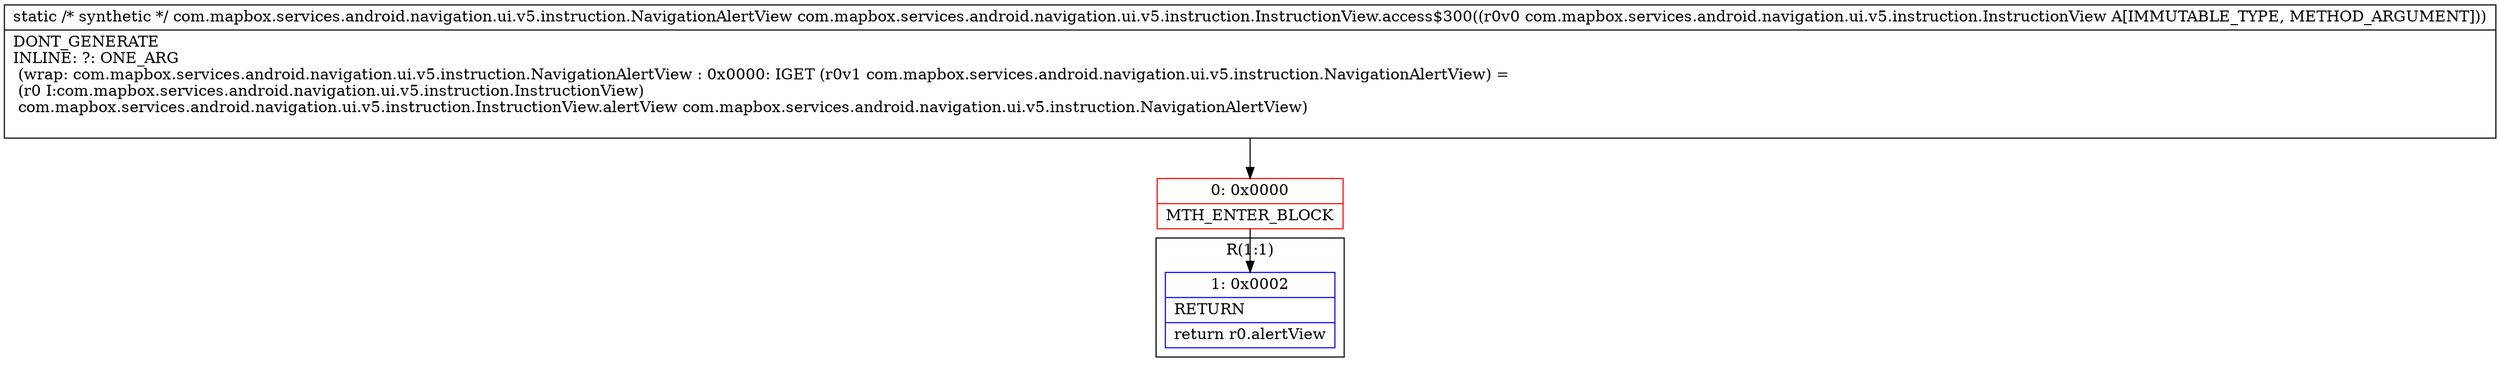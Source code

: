 digraph "CFG forcom.mapbox.services.android.navigation.ui.v5.instruction.InstructionView.access$300(Lcom\/mapbox\/services\/android\/navigation\/ui\/v5\/instruction\/InstructionView;)Lcom\/mapbox\/services\/android\/navigation\/ui\/v5\/instruction\/NavigationAlertView;" {
subgraph cluster_Region_28049485 {
label = "R(1:1)";
node [shape=record,color=blue];
Node_1 [shape=record,label="{1\:\ 0x0002|RETURN\l|return r0.alertView\l}"];
}
Node_0 [shape=record,color=red,label="{0\:\ 0x0000|MTH_ENTER_BLOCK\l}"];
MethodNode[shape=record,label="{static \/* synthetic *\/ com.mapbox.services.android.navigation.ui.v5.instruction.NavigationAlertView com.mapbox.services.android.navigation.ui.v5.instruction.InstructionView.access$300((r0v0 com.mapbox.services.android.navigation.ui.v5.instruction.InstructionView A[IMMUTABLE_TYPE, METHOD_ARGUMENT]))  | DONT_GENERATE\lINLINE: ?: ONE_ARG  \l  (wrap: com.mapbox.services.android.navigation.ui.v5.instruction.NavigationAlertView : 0x0000: IGET  (r0v1 com.mapbox.services.android.navigation.ui.v5.instruction.NavigationAlertView) = \l  (r0 I:com.mapbox.services.android.navigation.ui.v5.instruction.InstructionView)\l com.mapbox.services.android.navigation.ui.v5.instruction.InstructionView.alertView com.mapbox.services.android.navigation.ui.v5.instruction.NavigationAlertView)\l\l}"];
MethodNode -> Node_0;
Node_0 -> Node_1;
}

